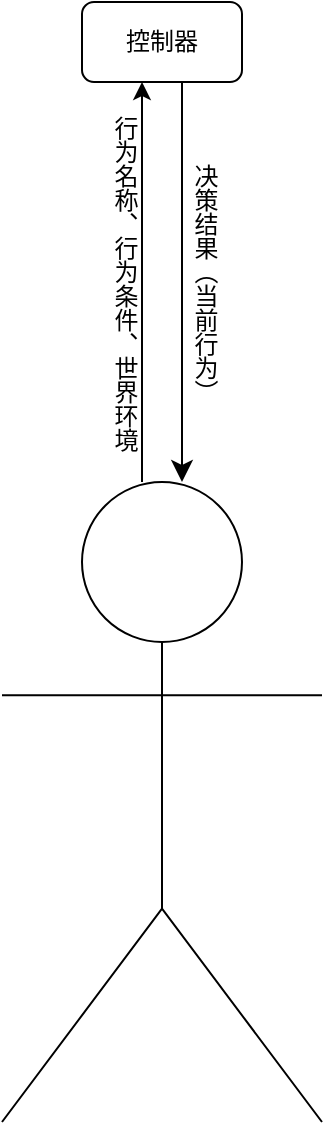 <mxfile version="26.1.1">
  <diagram id="C5RBs43oDa-KdzZeNtuy" name="Page-1">
    <mxGraphModel dx="1247" dy="770" grid="1" gridSize="10" guides="1" tooltips="1" connect="1" arrows="1" fold="1" page="1" pageScale="1" pageWidth="827" pageHeight="1169" background="none" math="0" shadow="0">
      <root>
        <mxCell id="WIyWlLk6GJQsqaUBKTNV-0" />
        <mxCell id="WIyWlLk6GJQsqaUBKTNV-1" parent="WIyWlLk6GJQsqaUBKTNV-0" />
        <mxCell id="ML8K1QAUaZWM3euhSfi2-0" value="" style="shape=umlActor;verticalLabelPosition=bottom;verticalAlign=top;html=1;outlineConnect=0;" vertex="1" parent="WIyWlLk6GJQsqaUBKTNV-1">
          <mxGeometry x="320" y="400" width="160" height="320" as="geometry" />
        </mxCell>
        <mxCell id="ML8K1QAUaZWM3euhSfi2-1" value="控制器" style="rounded=1;whiteSpace=wrap;html=1;" vertex="1" parent="WIyWlLk6GJQsqaUBKTNV-1">
          <mxGeometry x="360" y="160" width="80" height="40" as="geometry" />
        </mxCell>
        <mxCell id="ML8K1QAUaZWM3euhSfi2-5" value="行为名称、行为条件、世界环境" style="edgeStyle=elbowEdgeStyle;orthogonalLoop=1;jettySize=auto;html=1;rounded=0;fontSize=12;startArrow=none;startFill=0;horizontal=1;textDirection=vertical-lr;" edge="1" parent="WIyWlLk6GJQsqaUBKTNV-1" source="ML8K1QAUaZWM3euhSfi2-0" target="ML8K1QAUaZWM3euhSfi2-1">
          <mxGeometry y="10" width="120" relative="1" as="geometry">
            <mxPoint x="760" y="700" as="sourcePoint" />
            <mxPoint x="880" y="420" as="targetPoint" />
            <Array as="points">
              <mxPoint x="390" y="280" />
            </Array>
            <mxPoint as="offset" />
          </mxGeometry>
        </mxCell>
        <mxCell id="ML8K1QAUaZWM3euhSfi2-6" value="决策结果（当前行为）" style="edgeStyle=elbowEdgeStyle;orthogonalLoop=1;jettySize=auto;html=1;rounded=0;fontSize=12;startSize=8;endSize=8;horizontal=1;textDirection=vertical-lr;" edge="1" parent="WIyWlLk6GJQsqaUBKTNV-1" source="ML8K1QAUaZWM3euhSfi2-1" target="ML8K1QAUaZWM3euhSfi2-0">
          <mxGeometry y="10" width="120" relative="1" as="geometry">
            <mxPoint x="870" y="700" as="sourcePoint" />
            <mxPoint x="830" y="810" as="targetPoint" />
            <Array as="points">
              <mxPoint x="410" y="280" />
            </Array>
            <mxPoint as="offset" />
          </mxGeometry>
        </mxCell>
      </root>
    </mxGraphModel>
  </diagram>
</mxfile>
